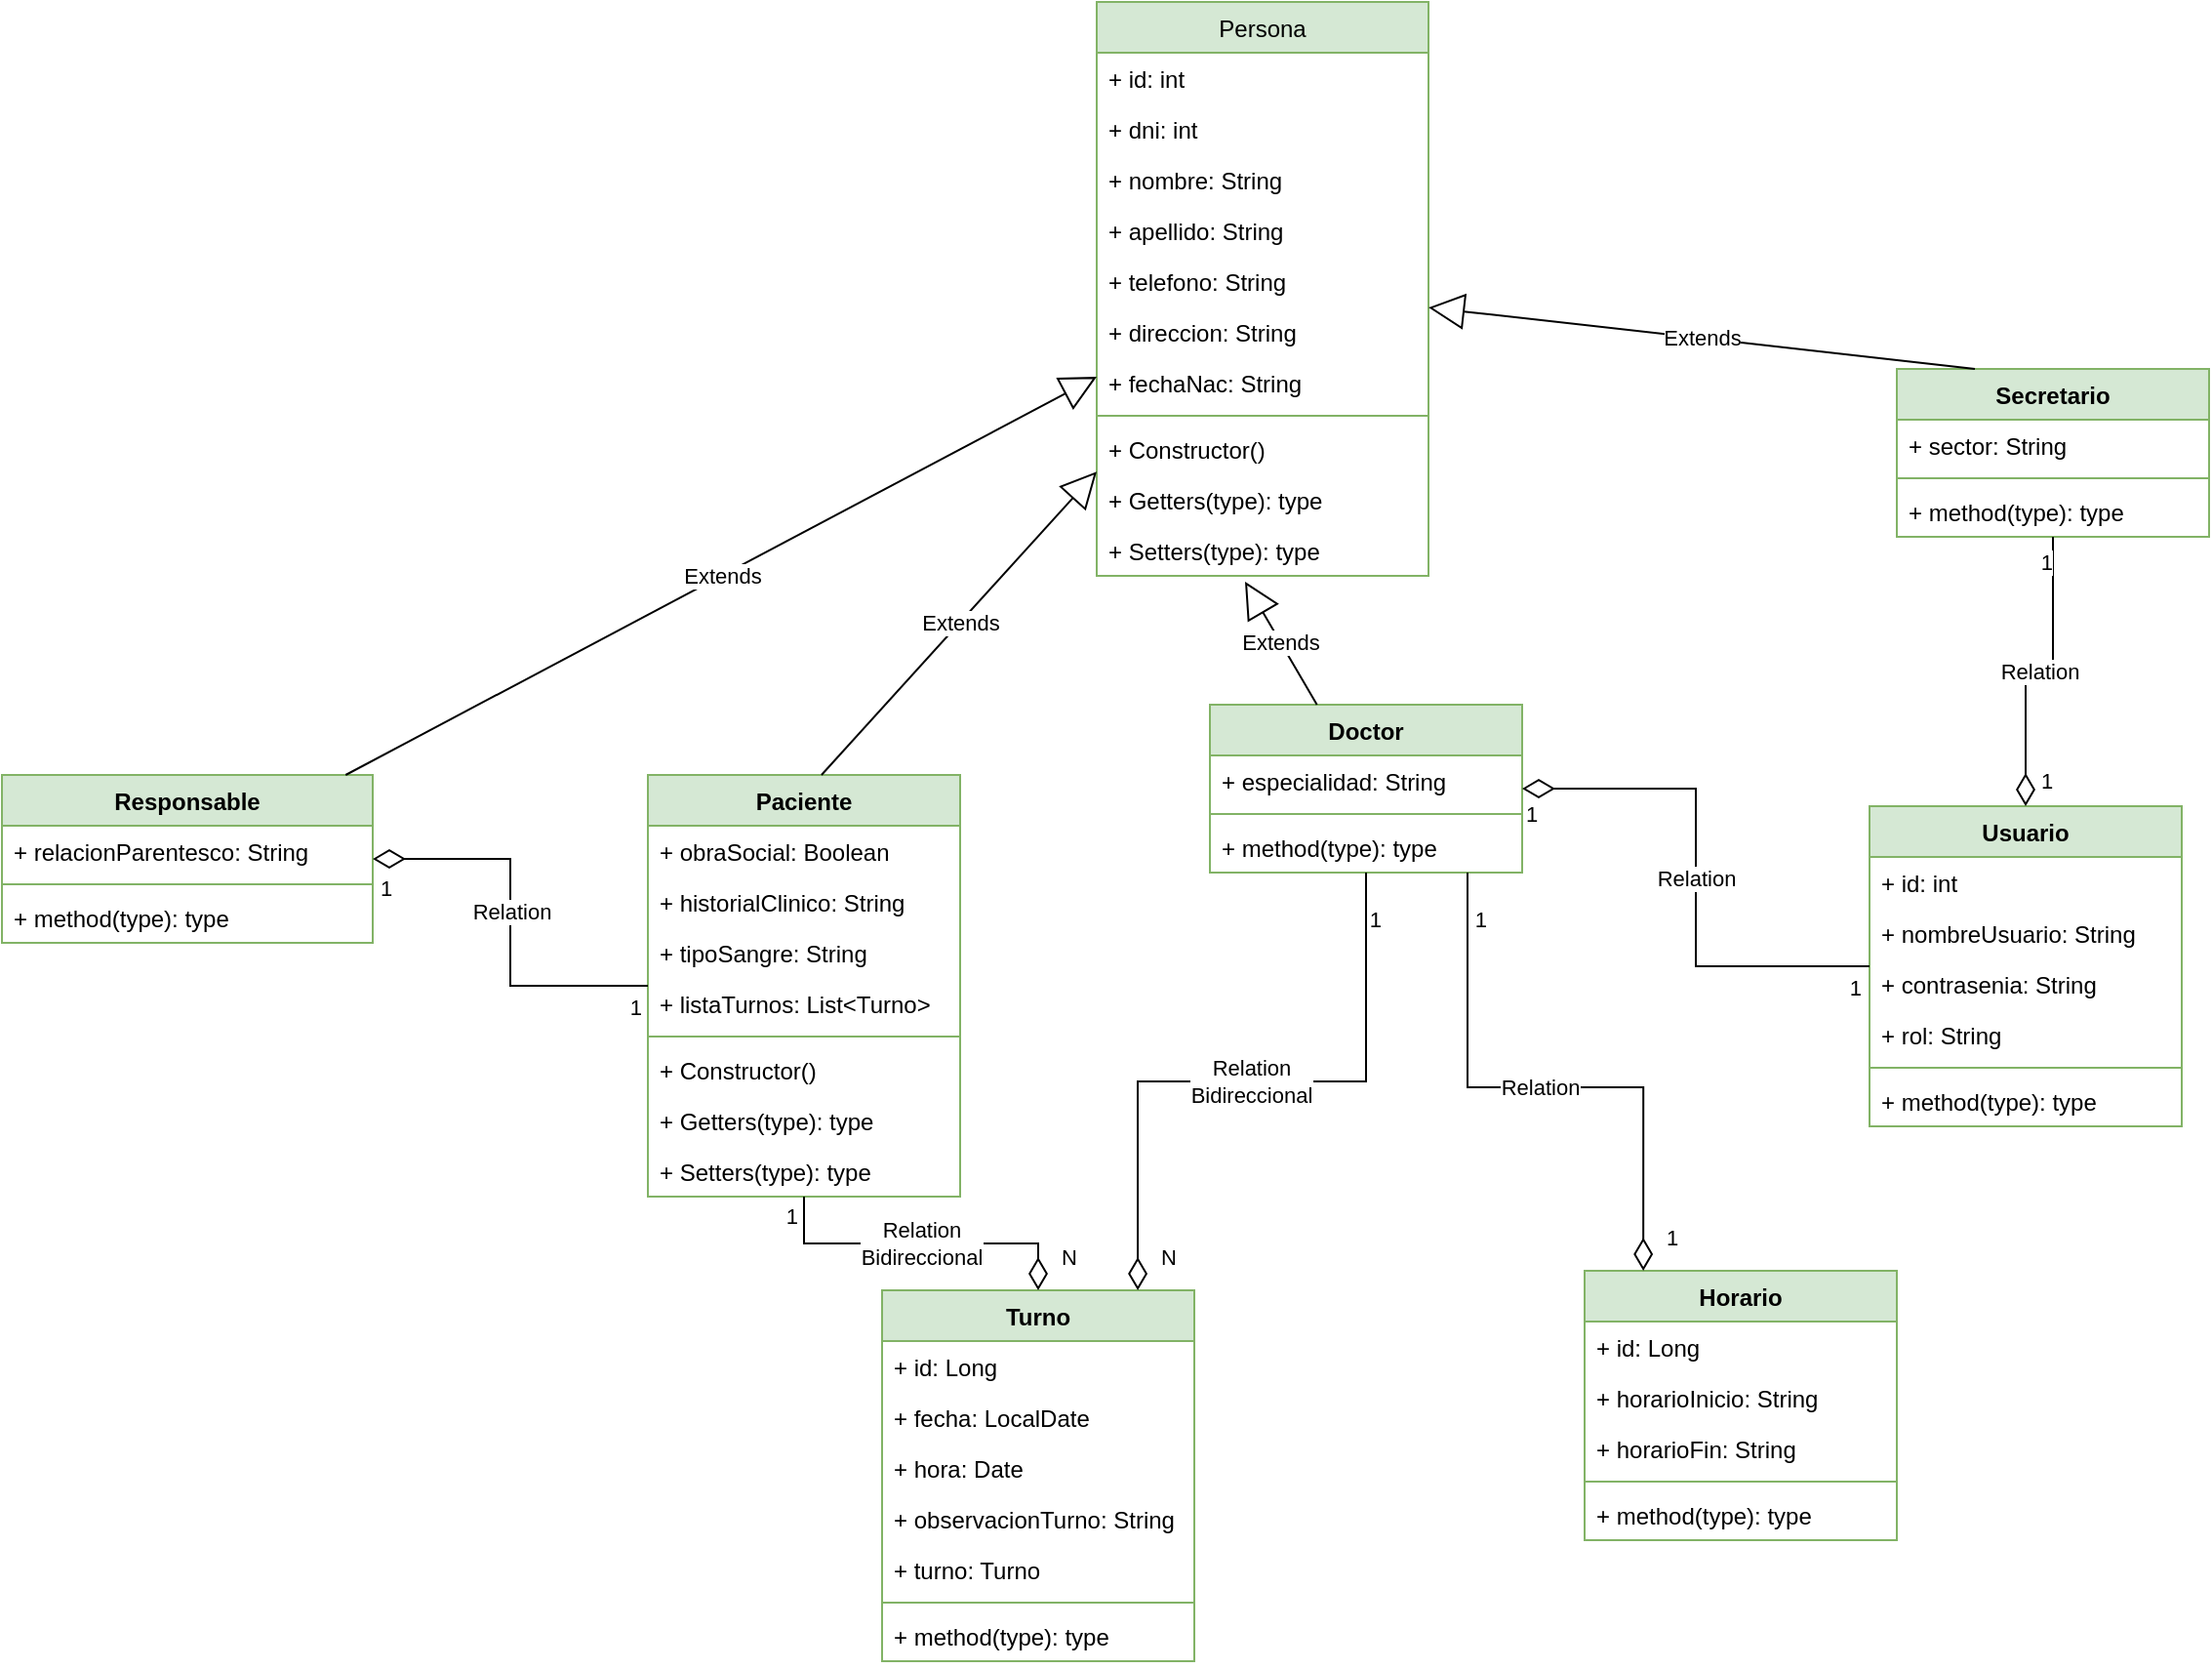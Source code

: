 <mxfile version="24.1.0" type="device">
  <diagram id="C5RBs43oDa-KdzZeNtuy" name="Page-1">
    <mxGraphModel dx="1280" dy="476" grid="1" gridSize="10" guides="1" tooltips="1" connect="1" arrows="1" fold="1" page="0" pageScale="1" pageWidth="827" pageHeight="1169" math="0" shadow="0">
      <root>
        <mxCell id="WIyWlLk6GJQsqaUBKTNV-0" />
        <mxCell id="WIyWlLk6GJQsqaUBKTNV-1" parent="WIyWlLk6GJQsqaUBKTNV-0" />
        <mxCell id="cvXtPeXC659JMZdUoa82-0" value="&lt;span style=&quot;font-weight: 400;&quot;&gt;Persona&lt;/span&gt;" style="swimlane;fontStyle=1;align=center;verticalAlign=top;childLayout=stackLayout;horizontal=1;startSize=26;horizontalStack=0;resizeParent=1;resizeParentMax=0;resizeLast=0;collapsible=1;marginBottom=0;whiteSpace=wrap;html=1;fillColor=#d5e8d4;strokeColor=#82b366;" vertex="1" parent="WIyWlLk6GJQsqaUBKTNV-1">
          <mxGeometry x="340" y="60" width="170" height="294" as="geometry">
            <mxRectangle x="340" y="60" width="90" height="30" as="alternateBounds" />
          </mxGeometry>
        </mxCell>
        <mxCell id="cvXtPeXC659JMZdUoa82-1" value="+ id: int" style="text;strokeColor=none;fillColor=none;align=left;verticalAlign=top;spacingLeft=4;spacingRight=4;overflow=hidden;rotatable=0;points=[[0,0.5],[1,0.5]];portConstraint=eastwest;whiteSpace=wrap;html=1;" vertex="1" parent="cvXtPeXC659JMZdUoa82-0">
          <mxGeometry y="26" width="170" height="26" as="geometry" />
        </mxCell>
        <mxCell id="cvXtPeXC659JMZdUoa82-2" value="+ dni: int" style="text;strokeColor=none;fillColor=none;align=left;verticalAlign=top;spacingLeft=4;spacingRight=4;overflow=hidden;rotatable=0;points=[[0,0.5],[1,0.5]];portConstraint=eastwest;whiteSpace=wrap;html=1;" vertex="1" parent="cvXtPeXC659JMZdUoa82-0">
          <mxGeometry y="52" width="170" height="26" as="geometry" />
        </mxCell>
        <mxCell id="cvXtPeXC659JMZdUoa82-3" value="+ nombre: String" style="text;strokeColor=none;fillColor=none;align=left;verticalAlign=top;spacingLeft=4;spacingRight=4;overflow=hidden;rotatable=0;points=[[0,0.5],[1,0.5]];portConstraint=eastwest;whiteSpace=wrap;html=1;" vertex="1" parent="cvXtPeXC659JMZdUoa82-0">
          <mxGeometry y="78" width="170" height="26" as="geometry" />
        </mxCell>
        <mxCell id="cvXtPeXC659JMZdUoa82-4" value="+ apellido: String" style="text;strokeColor=none;fillColor=none;align=left;verticalAlign=top;spacingLeft=4;spacingRight=4;overflow=hidden;rotatable=0;points=[[0,0.5],[1,0.5]];portConstraint=eastwest;whiteSpace=wrap;html=1;" vertex="1" parent="cvXtPeXC659JMZdUoa82-0">
          <mxGeometry y="104" width="170" height="26" as="geometry" />
        </mxCell>
        <mxCell id="cvXtPeXC659JMZdUoa82-5" value="+ telefono: String" style="text;strokeColor=none;fillColor=none;align=left;verticalAlign=top;spacingLeft=4;spacingRight=4;overflow=hidden;rotatable=0;points=[[0,0.5],[1,0.5]];portConstraint=eastwest;whiteSpace=wrap;html=1;" vertex="1" parent="cvXtPeXC659JMZdUoa82-0">
          <mxGeometry y="130" width="170" height="26" as="geometry" />
        </mxCell>
        <mxCell id="cvXtPeXC659JMZdUoa82-6" value="+ direccion: String" style="text;strokeColor=none;fillColor=none;align=left;verticalAlign=top;spacingLeft=4;spacingRight=4;overflow=hidden;rotatable=0;points=[[0,0.5],[1,0.5]];portConstraint=eastwest;whiteSpace=wrap;html=1;" vertex="1" parent="cvXtPeXC659JMZdUoa82-0">
          <mxGeometry y="156" width="170" height="26" as="geometry" />
        </mxCell>
        <mxCell id="cvXtPeXC659JMZdUoa82-7" value="+ fechaNac: String" style="text;strokeColor=none;fillColor=none;align=left;verticalAlign=top;spacingLeft=4;spacingRight=4;overflow=hidden;rotatable=0;points=[[0,0.5],[1,0.5]];portConstraint=eastwest;whiteSpace=wrap;html=1;" vertex="1" parent="cvXtPeXC659JMZdUoa82-0">
          <mxGeometry y="182" width="170" height="26" as="geometry" />
        </mxCell>
        <mxCell id="cvXtPeXC659JMZdUoa82-8" value="" style="line;strokeWidth=1;fillColor=none;align=left;verticalAlign=middle;spacingTop=-1;spacingLeft=3;spacingRight=3;rotatable=0;labelPosition=right;points=[];portConstraint=eastwest;strokeColor=inherit;" vertex="1" parent="cvXtPeXC659JMZdUoa82-0">
          <mxGeometry y="208" width="170" height="8" as="geometry" />
        </mxCell>
        <mxCell id="cvXtPeXC659JMZdUoa82-9" value="+ Constructor()" style="text;strokeColor=none;fillColor=none;align=left;verticalAlign=top;spacingLeft=4;spacingRight=4;overflow=hidden;rotatable=0;points=[[0,0.5],[1,0.5]];portConstraint=eastwest;whiteSpace=wrap;html=1;" vertex="1" parent="cvXtPeXC659JMZdUoa82-0">
          <mxGeometry y="216" width="170" height="26" as="geometry" />
        </mxCell>
        <mxCell id="cvXtPeXC659JMZdUoa82-10" value="+ Getters(type): type" style="text;strokeColor=none;fillColor=none;align=left;verticalAlign=top;spacingLeft=4;spacingRight=4;overflow=hidden;rotatable=0;points=[[0,0.5],[1,0.5]];portConstraint=eastwest;whiteSpace=wrap;html=1;" vertex="1" parent="cvXtPeXC659JMZdUoa82-0">
          <mxGeometry y="242" width="170" height="26" as="geometry" />
        </mxCell>
        <mxCell id="cvXtPeXC659JMZdUoa82-11" value="+ Setters(type): type" style="text;strokeColor=none;fillColor=none;align=left;verticalAlign=top;spacingLeft=4;spacingRight=4;overflow=hidden;rotatable=0;points=[[0,0.5],[1,0.5]];portConstraint=eastwest;whiteSpace=wrap;html=1;" vertex="1" parent="cvXtPeXC659JMZdUoa82-0">
          <mxGeometry y="268" width="170" height="26" as="geometry" />
        </mxCell>
        <mxCell id="cvXtPeXC659JMZdUoa82-12" value="Paciente" style="swimlane;fontStyle=1;align=center;verticalAlign=top;childLayout=stackLayout;horizontal=1;startSize=26;horizontalStack=0;resizeParent=1;resizeParentMax=0;resizeLast=0;collapsible=1;marginBottom=0;whiteSpace=wrap;html=1;fillColor=#d5e8d4;strokeColor=#82b366;" vertex="1" parent="WIyWlLk6GJQsqaUBKTNV-1">
          <mxGeometry x="110" y="456" width="160" height="216" as="geometry" />
        </mxCell>
        <mxCell id="cvXtPeXC659JMZdUoa82-13" value="+ obraSocial: Boolean&lt;div&gt;&lt;br&gt;&lt;/div&gt;" style="text;strokeColor=none;fillColor=none;align=left;verticalAlign=top;spacingLeft=4;spacingRight=4;overflow=hidden;rotatable=0;points=[[0,0.5],[1,0.5]];portConstraint=eastwest;whiteSpace=wrap;html=1;" vertex="1" parent="cvXtPeXC659JMZdUoa82-12">
          <mxGeometry y="26" width="160" height="26" as="geometry" />
        </mxCell>
        <mxCell id="cvXtPeXC659JMZdUoa82-14" value="+ historialClinico: String&lt;div&gt;&lt;br&gt;&lt;/div&gt;" style="text;strokeColor=none;fillColor=none;align=left;verticalAlign=top;spacingLeft=4;spacingRight=4;overflow=hidden;rotatable=0;points=[[0,0.5],[1,0.5]];portConstraint=eastwest;whiteSpace=wrap;html=1;" vertex="1" parent="cvXtPeXC659JMZdUoa82-12">
          <mxGeometry y="52" width="160" height="26" as="geometry" />
        </mxCell>
        <mxCell id="cvXtPeXC659JMZdUoa82-15" value="+ tipoSangre: String&lt;div&gt;&lt;br&gt;&lt;/div&gt;" style="text;strokeColor=none;fillColor=none;align=left;verticalAlign=top;spacingLeft=4;spacingRight=4;overflow=hidden;rotatable=0;points=[[0,0.5],[1,0.5]];portConstraint=eastwest;whiteSpace=wrap;html=1;" vertex="1" parent="cvXtPeXC659JMZdUoa82-12">
          <mxGeometry y="78" width="160" height="26" as="geometry" />
        </mxCell>
        <mxCell id="cvXtPeXC659JMZdUoa82-75" value="+ listaTurnos: List&amp;lt;Turno&amp;gt;&lt;div&gt;&lt;br&gt;&lt;/div&gt;" style="text;strokeColor=none;fillColor=none;align=left;verticalAlign=top;spacingLeft=4;spacingRight=4;overflow=hidden;rotatable=0;points=[[0,0.5],[1,0.5]];portConstraint=eastwest;whiteSpace=wrap;html=1;" vertex="1" parent="cvXtPeXC659JMZdUoa82-12">
          <mxGeometry y="104" width="160" height="26" as="geometry" />
        </mxCell>
        <mxCell id="cvXtPeXC659JMZdUoa82-16" value="" style="line;strokeWidth=1;fillColor=none;align=left;verticalAlign=middle;spacingTop=-1;spacingLeft=3;spacingRight=3;rotatable=0;labelPosition=right;points=[];portConstraint=eastwest;strokeColor=inherit;" vertex="1" parent="cvXtPeXC659JMZdUoa82-12">
          <mxGeometry y="130" width="160" height="8" as="geometry" />
        </mxCell>
        <mxCell id="cvXtPeXC659JMZdUoa82-72" value="+ Constructor()" style="text;strokeColor=none;fillColor=none;align=left;verticalAlign=top;spacingLeft=4;spacingRight=4;overflow=hidden;rotatable=0;points=[[0,0.5],[1,0.5]];portConstraint=eastwest;whiteSpace=wrap;html=1;" vertex="1" parent="cvXtPeXC659JMZdUoa82-12">
          <mxGeometry y="138" width="160" height="26" as="geometry" />
        </mxCell>
        <mxCell id="cvXtPeXC659JMZdUoa82-73" value="+ Getters(type): type" style="text;strokeColor=none;fillColor=none;align=left;verticalAlign=top;spacingLeft=4;spacingRight=4;overflow=hidden;rotatable=0;points=[[0,0.5],[1,0.5]];portConstraint=eastwest;whiteSpace=wrap;html=1;" vertex="1" parent="cvXtPeXC659JMZdUoa82-12">
          <mxGeometry y="164" width="160" height="26" as="geometry" />
        </mxCell>
        <mxCell id="cvXtPeXC659JMZdUoa82-74" value="+ Setters(type): type" style="text;strokeColor=none;fillColor=none;align=left;verticalAlign=top;spacingLeft=4;spacingRight=4;overflow=hidden;rotatable=0;points=[[0,0.5],[1,0.5]];portConstraint=eastwest;whiteSpace=wrap;html=1;" vertex="1" parent="cvXtPeXC659JMZdUoa82-12">
          <mxGeometry y="190" width="160" height="26" as="geometry" />
        </mxCell>
        <mxCell id="cvXtPeXC659JMZdUoa82-18" value="Doctor" style="swimlane;fontStyle=1;align=center;verticalAlign=top;childLayout=stackLayout;horizontal=1;startSize=26;horizontalStack=0;resizeParent=1;resizeParentMax=0;resizeLast=0;collapsible=1;marginBottom=0;whiteSpace=wrap;html=1;labelBackgroundColor=none;fillColor=#d5e8d4;strokeColor=#82b366;" vertex="1" parent="WIyWlLk6GJQsqaUBKTNV-1">
          <mxGeometry x="398" y="420" width="160" height="86" as="geometry" />
        </mxCell>
        <mxCell id="cvXtPeXC659JMZdUoa82-19" value="+ especialidad: String" style="text;strokeColor=none;fillColor=none;align=left;verticalAlign=top;spacingLeft=4;spacingRight=4;overflow=hidden;rotatable=0;points=[[0,0.5],[1,0.5]];portConstraint=eastwest;whiteSpace=wrap;html=1;" vertex="1" parent="cvXtPeXC659JMZdUoa82-18">
          <mxGeometry y="26" width="160" height="26" as="geometry" />
        </mxCell>
        <mxCell id="cvXtPeXC659JMZdUoa82-20" value="" style="line;strokeWidth=1;fillColor=none;align=left;verticalAlign=middle;spacingTop=-1;spacingLeft=3;spacingRight=3;rotatable=0;labelPosition=right;points=[];portConstraint=eastwest;strokeColor=inherit;" vertex="1" parent="cvXtPeXC659JMZdUoa82-18">
          <mxGeometry y="52" width="160" height="8" as="geometry" />
        </mxCell>
        <mxCell id="cvXtPeXC659JMZdUoa82-21" value="+ method(type): type" style="text;strokeColor=none;fillColor=none;align=left;verticalAlign=top;spacingLeft=4;spacingRight=4;overflow=hidden;rotatable=0;points=[[0,0.5],[1,0.5]];portConstraint=eastwest;whiteSpace=wrap;html=1;" vertex="1" parent="cvXtPeXC659JMZdUoa82-18">
          <mxGeometry y="60" width="160" height="26" as="geometry" />
        </mxCell>
        <mxCell id="cvXtPeXC659JMZdUoa82-22" value="Extends" style="endArrow=block;endSize=16;endFill=0;html=1;rounded=0;exitX=0.556;exitY=0;exitDx=0;exitDy=0;exitPerimeter=0;" edge="1" parent="WIyWlLk6GJQsqaUBKTNV-1" source="cvXtPeXC659JMZdUoa82-12" target="cvXtPeXC659JMZdUoa82-0">
          <mxGeometry width="160" relative="1" as="geometry">
            <mxPoint x="420" y="310" as="sourcePoint" />
            <mxPoint x="580" y="310" as="targetPoint" />
          </mxGeometry>
        </mxCell>
        <mxCell id="cvXtPeXC659JMZdUoa82-23" value="Extends" style="endArrow=block;endSize=16;endFill=0;html=1;rounded=0;entryX=0.447;entryY=1.115;entryDx=0;entryDy=0;entryPerimeter=0;" edge="1" parent="WIyWlLk6GJQsqaUBKTNV-1" source="cvXtPeXC659JMZdUoa82-18" target="cvXtPeXC659JMZdUoa82-11">
          <mxGeometry width="160" relative="1" as="geometry">
            <mxPoint x="440" y="380" as="sourcePoint" />
            <mxPoint x="600" y="380" as="targetPoint" />
          </mxGeometry>
        </mxCell>
        <mxCell id="cvXtPeXC659JMZdUoa82-24" value="Secretario" style="swimlane;fontStyle=1;align=center;verticalAlign=top;childLayout=stackLayout;horizontal=1;startSize=26;horizontalStack=0;resizeParent=1;resizeParentMax=0;resizeLast=0;collapsible=1;marginBottom=0;whiteSpace=wrap;html=1;fillColor=#d5e8d4;strokeColor=#82b366;" vertex="1" parent="WIyWlLk6GJQsqaUBKTNV-1">
          <mxGeometry x="750" y="248" width="160" height="86" as="geometry" />
        </mxCell>
        <mxCell id="cvXtPeXC659JMZdUoa82-25" value="+ sector: String" style="text;strokeColor=none;fillColor=none;align=left;verticalAlign=top;spacingLeft=4;spacingRight=4;overflow=hidden;rotatable=0;points=[[0,0.5],[1,0.5]];portConstraint=eastwest;whiteSpace=wrap;html=1;" vertex="1" parent="cvXtPeXC659JMZdUoa82-24">
          <mxGeometry y="26" width="160" height="26" as="geometry" />
        </mxCell>
        <mxCell id="cvXtPeXC659JMZdUoa82-26" value="" style="line;strokeWidth=1;fillColor=none;align=left;verticalAlign=middle;spacingTop=-1;spacingLeft=3;spacingRight=3;rotatable=0;labelPosition=right;points=[];portConstraint=eastwest;strokeColor=inherit;" vertex="1" parent="cvXtPeXC659JMZdUoa82-24">
          <mxGeometry y="52" width="160" height="8" as="geometry" />
        </mxCell>
        <mxCell id="cvXtPeXC659JMZdUoa82-27" value="+ method(type): type" style="text;strokeColor=none;fillColor=none;align=left;verticalAlign=top;spacingLeft=4;spacingRight=4;overflow=hidden;rotatable=0;points=[[0,0.5],[1,0.5]];portConstraint=eastwest;whiteSpace=wrap;html=1;" vertex="1" parent="cvXtPeXC659JMZdUoa82-24">
          <mxGeometry y="60" width="160" height="26" as="geometry" />
        </mxCell>
        <mxCell id="cvXtPeXC659JMZdUoa82-28" value="Extends" style="endArrow=block;endSize=16;endFill=0;html=1;rounded=0;exitX=0.25;exitY=0;exitDx=0;exitDy=0;" edge="1" parent="WIyWlLk6GJQsqaUBKTNV-1" source="cvXtPeXC659JMZdUoa82-24" target="cvXtPeXC659JMZdUoa82-0">
          <mxGeometry width="160" relative="1" as="geometry">
            <mxPoint x="450" y="380" as="sourcePoint" />
            <mxPoint x="420" y="90" as="targetPoint" />
          </mxGeometry>
        </mxCell>
        <mxCell id="cvXtPeXC659JMZdUoa82-29" value="Turno" style="swimlane;fontStyle=1;align=center;verticalAlign=top;childLayout=stackLayout;horizontal=1;startSize=26;horizontalStack=0;resizeParent=1;resizeParentMax=0;resizeLast=0;collapsible=1;marginBottom=0;whiteSpace=wrap;html=1;fillColor=#d5e8d4;strokeColor=#82b366;" vertex="1" parent="WIyWlLk6GJQsqaUBKTNV-1">
          <mxGeometry x="230" y="720" width="160" height="190" as="geometry" />
        </mxCell>
        <mxCell id="cvXtPeXC659JMZdUoa82-30" value="+ id: Long" style="text;strokeColor=none;fillColor=none;align=left;verticalAlign=top;spacingLeft=4;spacingRight=4;overflow=hidden;rotatable=0;points=[[0,0.5],[1,0.5]];portConstraint=eastwest;whiteSpace=wrap;html=1;" vertex="1" parent="cvXtPeXC659JMZdUoa82-29">
          <mxGeometry y="26" width="160" height="26" as="geometry" />
        </mxCell>
        <mxCell id="cvXtPeXC659JMZdUoa82-31" value="+ fecha: LocalDate" style="text;strokeColor=none;fillColor=none;align=left;verticalAlign=top;spacingLeft=4;spacingRight=4;overflow=hidden;rotatable=0;points=[[0,0.5],[1,0.5]];portConstraint=eastwest;whiteSpace=wrap;html=1;" vertex="1" parent="cvXtPeXC659JMZdUoa82-29">
          <mxGeometry y="52" width="160" height="26" as="geometry" />
        </mxCell>
        <mxCell id="cvXtPeXC659JMZdUoa82-32" value="+ hora: Date" style="text;strokeColor=none;fillColor=none;align=left;verticalAlign=top;spacingLeft=4;spacingRight=4;overflow=hidden;rotatable=0;points=[[0,0.5],[1,0.5]];portConstraint=eastwest;whiteSpace=wrap;html=1;" vertex="1" parent="cvXtPeXC659JMZdUoa82-29">
          <mxGeometry y="78" width="160" height="26" as="geometry" />
        </mxCell>
        <mxCell id="cvXtPeXC659JMZdUoa82-33" value="+ observacionTurno: String" style="text;strokeColor=none;fillColor=none;align=left;verticalAlign=top;spacingLeft=4;spacingRight=4;overflow=hidden;rotatable=0;points=[[0,0.5],[1,0.5]];portConstraint=eastwest;whiteSpace=wrap;html=1;" vertex="1" parent="cvXtPeXC659JMZdUoa82-29">
          <mxGeometry y="104" width="160" height="26" as="geometry" />
        </mxCell>
        <mxCell id="cvXtPeXC659JMZdUoa82-76" value="+ turno: Turno" style="text;strokeColor=none;fillColor=none;align=left;verticalAlign=top;spacingLeft=4;spacingRight=4;overflow=hidden;rotatable=0;points=[[0,0.5],[1,0.5]];portConstraint=eastwest;whiteSpace=wrap;html=1;" vertex="1" parent="cvXtPeXC659JMZdUoa82-29">
          <mxGeometry y="130" width="160" height="26" as="geometry" />
        </mxCell>
        <mxCell id="cvXtPeXC659JMZdUoa82-34" value="" style="line;strokeWidth=1;fillColor=none;align=left;verticalAlign=middle;spacingTop=-1;spacingLeft=3;spacingRight=3;rotatable=0;labelPosition=right;points=[];portConstraint=eastwest;strokeColor=inherit;" vertex="1" parent="cvXtPeXC659JMZdUoa82-29">
          <mxGeometry y="156" width="160" height="8" as="geometry" />
        </mxCell>
        <mxCell id="cvXtPeXC659JMZdUoa82-35" value="+ method(type): type" style="text;strokeColor=none;fillColor=none;align=left;verticalAlign=top;spacingLeft=4;spacingRight=4;overflow=hidden;rotatable=0;points=[[0,0.5],[1,0.5]];portConstraint=eastwest;whiteSpace=wrap;html=1;" vertex="1" parent="cvXtPeXC659JMZdUoa82-29">
          <mxGeometry y="164" width="160" height="26" as="geometry" />
        </mxCell>
        <mxCell id="cvXtPeXC659JMZdUoa82-36" value="Responsable" style="swimlane;fontStyle=1;align=center;verticalAlign=top;childLayout=stackLayout;horizontal=1;startSize=26;horizontalStack=0;resizeParent=1;resizeParentMax=0;resizeLast=0;collapsible=1;marginBottom=0;whiteSpace=wrap;html=1;fillColor=#d5e8d4;strokeColor=#82b366;" vertex="1" parent="WIyWlLk6GJQsqaUBKTNV-1">
          <mxGeometry x="-221" y="456" width="190" height="86" as="geometry" />
        </mxCell>
        <mxCell id="cvXtPeXC659JMZdUoa82-37" value="+ relacionParentesco: String" style="text;strokeColor=none;fillColor=none;align=left;verticalAlign=top;spacingLeft=4;spacingRight=4;overflow=hidden;rotatable=0;points=[[0,0.5],[1,0.5]];portConstraint=eastwest;whiteSpace=wrap;html=1;" vertex="1" parent="cvXtPeXC659JMZdUoa82-36">
          <mxGeometry y="26" width="190" height="26" as="geometry" />
        </mxCell>
        <mxCell id="cvXtPeXC659JMZdUoa82-38" value="" style="line;strokeWidth=1;fillColor=none;align=left;verticalAlign=middle;spacingTop=-1;spacingLeft=3;spacingRight=3;rotatable=0;labelPosition=right;points=[];portConstraint=eastwest;strokeColor=inherit;" vertex="1" parent="cvXtPeXC659JMZdUoa82-36">
          <mxGeometry y="52" width="190" height="8" as="geometry" />
        </mxCell>
        <mxCell id="cvXtPeXC659JMZdUoa82-39" value="+ method(type): type" style="text;strokeColor=none;fillColor=none;align=left;verticalAlign=top;spacingLeft=4;spacingRight=4;overflow=hidden;rotatable=0;points=[[0,0.5],[1,0.5]];portConstraint=eastwest;whiteSpace=wrap;html=1;" vertex="1" parent="cvXtPeXC659JMZdUoa82-36">
          <mxGeometry y="60" width="190" height="26" as="geometry" />
        </mxCell>
        <mxCell id="cvXtPeXC659JMZdUoa82-40" value="Relation" style="endArrow=none;html=1;endSize=12;startArrow=diamondThin;startSize=14;startFill=0;edgeStyle=orthogonalEdgeStyle;rounded=0;endFill=0;" edge="1" parent="WIyWlLk6GJQsqaUBKTNV-1" source="cvXtPeXC659JMZdUoa82-36" target="cvXtPeXC659JMZdUoa82-12">
          <mxGeometry x="-0.053" relative="1" as="geometry">
            <mxPoint x="-50" y="510" as="sourcePoint" />
            <mxPoint x="140" y="510" as="targetPoint" />
            <mxPoint as="offset" />
          </mxGeometry>
        </mxCell>
        <mxCell id="cvXtPeXC659JMZdUoa82-41" value="1" style="edgeLabel;resizable=0;html=1;align=left;verticalAlign=top;rotation=0;" connectable="0" vertex="1" parent="cvXtPeXC659JMZdUoa82-40">
          <mxGeometry x="-1" relative="1" as="geometry">
            <mxPoint x="2" y="2" as="offset" />
          </mxGeometry>
        </mxCell>
        <mxCell id="cvXtPeXC659JMZdUoa82-42" value="1" style="edgeLabel;resizable=0;html=1;align=right;verticalAlign=top;" connectable="0" vertex="1" parent="cvXtPeXC659JMZdUoa82-40">
          <mxGeometry x="1" relative="1" as="geometry">
            <mxPoint x="-3" y="-2" as="offset" />
          </mxGeometry>
        </mxCell>
        <mxCell id="cvXtPeXC659JMZdUoa82-43" value="Relation&lt;div&gt;Bidireccional&lt;br&gt;&lt;/div&gt;" style="endArrow=none;html=1;endSize=12;startArrow=diamondThin;startSize=14;startFill=0;edgeStyle=orthogonalEdgeStyle;rounded=0;exitX=0.819;exitY=0;exitDx=0;exitDy=0;exitPerimeter=0;endFill=0;" edge="1" parent="WIyWlLk6GJQsqaUBKTNV-1" source="cvXtPeXC659JMZdUoa82-29" target="cvXtPeXC659JMZdUoa82-18">
          <mxGeometry relative="1" as="geometry">
            <mxPoint x="410" y="710" as="sourcePoint" />
            <mxPoint x="530" y="630" as="targetPoint" />
          </mxGeometry>
        </mxCell>
        <mxCell id="cvXtPeXC659JMZdUoa82-44" value="N" style="edgeLabel;resizable=0;html=1;align=left;verticalAlign=top;" connectable="0" vertex="1" parent="cvXtPeXC659JMZdUoa82-43">
          <mxGeometry x="-1" relative="1" as="geometry">
            <mxPoint x="10" y="-30" as="offset" />
          </mxGeometry>
        </mxCell>
        <mxCell id="cvXtPeXC659JMZdUoa82-45" value="1" style="edgeLabel;resizable=0;html=1;align=right;verticalAlign=top;" connectable="0" vertex="1" parent="cvXtPeXC659JMZdUoa82-43">
          <mxGeometry x="1" relative="1" as="geometry">
            <mxPoint x="8" y="11" as="offset" />
          </mxGeometry>
        </mxCell>
        <mxCell id="cvXtPeXC659JMZdUoa82-46" value="Relation&lt;div&gt;Bidireccional&lt;/div&gt;" style="endArrow=none;html=1;endSize=12;startArrow=diamondThin;startSize=14;startFill=0;edgeStyle=orthogonalEdgeStyle;rounded=0;endFill=0;" edge="1" parent="WIyWlLk6GJQsqaUBKTNV-1" source="cvXtPeXC659JMZdUoa82-29" target="cvXtPeXC659JMZdUoa82-12">
          <mxGeometry relative="1" as="geometry">
            <mxPoint x="90" y="620" as="sourcePoint" />
            <mxPoint x="250" y="620" as="targetPoint" />
          </mxGeometry>
        </mxCell>
        <mxCell id="cvXtPeXC659JMZdUoa82-47" value="1" style="edgeLabel;resizable=0;html=1;align=right;verticalAlign=top;" connectable="0" vertex="1" parent="cvXtPeXC659JMZdUoa82-46">
          <mxGeometry x="1" relative="1" as="geometry">
            <mxPoint x="-3" y="-3" as="offset" />
          </mxGeometry>
        </mxCell>
        <mxCell id="cvXtPeXC659JMZdUoa82-48" value="N" style="edgeLabel;resizable=0;html=1;align=left;verticalAlign=top;" connectable="0" vertex="1" parent="WIyWlLk6GJQsqaUBKTNV-1">
          <mxGeometry x="320" y="690" as="geometry" />
        </mxCell>
        <mxCell id="cvXtPeXC659JMZdUoa82-49" value="Usuario" style="swimlane;fontStyle=1;align=center;verticalAlign=top;childLayout=stackLayout;horizontal=1;startSize=26;horizontalStack=0;resizeParent=1;resizeParentMax=0;resizeLast=0;collapsible=1;marginBottom=0;whiteSpace=wrap;html=1;fillColor=#d5e8d4;strokeColor=#82b366;" vertex="1" parent="WIyWlLk6GJQsqaUBKTNV-1">
          <mxGeometry x="736" y="472" width="160" height="164" as="geometry" />
        </mxCell>
        <mxCell id="cvXtPeXC659JMZdUoa82-50" value="+ id: int" style="text;strokeColor=none;fillColor=none;align=left;verticalAlign=top;spacingLeft=4;spacingRight=4;overflow=hidden;rotatable=0;points=[[0,0.5],[1,0.5]];portConstraint=eastwest;whiteSpace=wrap;html=1;" vertex="1" parent="cvXtPeXC659JMZdUoa82-49">
          <mxGeometry y="26" width="160" height="26" as="geometry" />
        </mxCell>
        <mxCell id="cvXtPeXC659JMZdUoa82-51" value="+ nombreUsuario: String" style="text;strokeColor=none;fillColor=none;align=left;verticalAlign=top;spacingLeft=4;spacingRight=4;overflow=hidden;rotatable=0;points=[[0,0.5],[1,0.5]];portConstraint=eastwest;whiteSpace=wrap;html=1;" vertex="1" parent="cvXtPeXC659JMZdUoa82-49">
          <mxGeometry y="52" width="160" height="26" as="geometry" />
        </mxCell>
        <mxCell id="cvXtPeXC659JMZdUoa82-52" value="+ contrasenia: String" style="text;strokeColor=none;fillColor=none;align=left;verticalAlign=top;spacingLeft=4;spacingRight=4;overflow=hidden;rotatable=0;points=[[0,0.5],[1,0.5]];portConstraint=eastwest;whiteSpace=wrap;html=1;" vertex="1" parent="cvXtPeXC659JMZdUoa82-49">
          <mxGeometry y="78" width="160" height="26" as="geometry" />
        </mxCell>
        <mxCell id="cvXtPeXC659JMZdUoa82-53" value="+ rol: String" style="text;strokeColor=none;fillColor=none;align=left;verticalAlign=top;spacingLeft=4;spacingRight=4;overflow=hidden;rotatable=0;points=[[0,0.5],[1,0.5]];portConstraint=eastwest;whiteSpace=wrap;html=1;" vertex="1" parent="cvXtPeXC659JMZdUoa82-49">
          <mxGeometry y="104" width="160" height="26" as="geometry" />
        </mxCell>
        <mxCell id="cvXtPeXC659JMZdUoa82-54" value="" style="line;strokeWidth=1;fillColor=none;align=left;verticalAlign=middle;spacingTop=-1;spacingLeft=3;spacingRight=3;rotatable=0;labelPosition=right;points=[];portConstraint=eastwest;strokeColor=inherit;" vertex="1" parent="cvXtPeXC659JMZdUoa82-49">
          <mxGeometry y="130" width="160" height="8" as="geometry" />
        </mxCell>
        <mxCell id="cvXtPeXC659JMZdUoa82-55" value="+ method(type): type" style="text;strokeColor=none;fillColor=none;align=left;verticalAlign=top;spacingLeft=4;spacingRight=4;overflow=hidden;rotatable=0;points=[[0,0.5],[1,0.5]];portConstraint=eastwest;whiteSpace=wrap;html=1;" vertex="1" parent="cvXtPeXC659JMZdUoa82-49">
          <mxGeometry y="138" width="160" height="26" as="geometry" />
        </mxCell>
        <mxCell id="cvXtPeXC659JMZdUoa82-56" value="Horario" style="swimlane;fontStyle=1;align=center;verticalAlign=top;childLayout=stackLayout;horizontal=1;startSize=26;horizontalStack=0;resizeParent=1;resizeParentMax=0;resizeLast=0;collapsible=1;marginBottom=0;whiteSpace=wrap;html=1;fillColor=#d5e8d4;strokeColor=#82b366;" vertex="1" parent="WIyWlLk6GJQsqaUBKTNV-1">
          <mxGeometry x="590" y="710" width="160" height="138" as="geometry" />
        </mxCell>
        <mxCell id="cvXtPeXC659JMZdUoa82-57" value="+ id: Long" style="text;strokeColor=none;fillColor=none;align=left;verticalAlign=top;spacingLeft=4;spacingRight=4;overflow=hidden;rotatable=0;points=[[0,0.5],[1,0.5]];portConstraint=eastwest;whiteSpace=wrap;html=1;" vertex="1" parent="cvXtPeXC659JMZdUoa82-56">
          <mxGeometry y="26" width="160" height="26" as="geometry" />
        </mxCell>
        <mxCell id="cvXtPeXC659JMZdUoa82-58" value="+ horarioInicio: String" style="text;strokeColor=none;fillColor=none;align=left;verticalAlign=top;spacingLeft=4;spacingRight=4;overflow=hidden;rotatable=0;points=[[0,0.5],[1,0.5]];portConstraint=eastwest;whiteSpace=wrap;html=1;" vertex="1" parent="cvXtPeXC659JMZdUoa82-56">
          <mxGeometry y="52" width="160" height="26" as="geometry" />
        </mxCell>
        <mxCell id="cvXtPeXC659JMZdUoa82-59" value="+ horarioFin: String&amp;nbsp;" style="text;strokeColor=none;fillColor=none;align=left;verticalAlign=top;spacingLeft=4;spacingRight=4;overflow=hidden;rotatable=0;points=[[0,0.5],[1,0.5]];portConstraint=eastwest;whiteSpace=wrap;html=1;" vertex="1" parent="cvXtPeXC659JMZdUoa82-56">
          <mxGeometry y="78" width="160" height="26" as="geometry" />
        </mxCell>
        <mxCell id="cvXtPeXC659JMZdUoa82-60" value="" style="line;strokeWidth=1;fillColor=none;align=left;verticalAlign=middle;spacingTop=-1;spacingLeft=3;spacingRight=3;rotatable=0;labelPosition=right;points=[];portConstraint=eastwest;strokeColor=inherit;" vertex="1" parent="cvXtPeXC659JMZdUoa82-56">
          <mxGeometry y="104" width="160" height="8" as="geometry" />
        </mxCell>
        <mxCell id="cvXtPeXC659JMZdUoa82-61" value="+ method(type): type" style="text;strokeColor=none;fillColor=none;align=left;verticalAlign=top;spacingLeft=4;spacingRight=4;overflow=hidden;rotatable=0;points=[[0,0.5],[1,0.5]];portConstraint=eastwest;whiteSpace=wrap;html=1;" vertex="1" parent="cvXtPeXC659JMZdUoa82-56">
          <mxGeometry y="112" width="160" height="26" as="geometry" />
        </mxCell>
        <mxCell id="cvXtPeXC659JMZdUoa82-62" value="Extends" style="endArrow=block;endSize=16;endFill=0;html=1;rounded=0;" edge="1" parent="WIyWlLk6GJQsqaUBKTNV-1" source="cvXtPeXC659JMZdUoa82-36" target="cvXtPeXC659JMZdUoa82-0">
          <mxGeometry width="160" relative="1" as="geometry">
            <mxPoint x="90" y="380" as="sourcePoint" />
            <mxPoint x="250" y="380" as="targetPoint" />
          </mxGeometry>
        </mxCell>
        <mxCell id="cvXtPeXC659JMZdUoa82-63" value="Relation" style="endArrow=none;html=1;endSize=12;startArrow=diamondThin;startSize=14;startFill=0;edgeStyle=orthogonalEdgeStyle;rounded=0;exitX=0.188;exitY=0;exitDx=0;exitDy=0;exitPerimeter=0;endFill=0;" edge="1" parent="WIyWlLk6GJQsqaUBKTNV-1" source="cvXtPeXC659JMZdUoa82-56" target="cvXtPeXC659JMZdUoa82-18">
          <mxGeometry relative="1" as="geometry">
            <mxPoint x="550" y="650" as="sourcePoint" />
            <mxPoint x="560" y="616" as="targetPoint" />
            <Array as="points">
              <mxPoint x="620" y="616" />
              <mxPoint x="530" y="616" />
            </Array>
          </mxGeometry>
        </mxCell>
        <mxCell id="cvXtPeXC659JMZdUoa82-64" value="1" style="edgeLabel;resizable=0;html=1;align=left;verticalAlign=top;" connectable="0" vertex="1" parent="cvXtPeXC659JMZdUoa82-63">
          <mxGeometry x="-1" relative="1" as="geometry">
            <mxPoint x="10" y="-30" as="offset" />
          </mxGeometry>
        </mxCell>
        <mxCell id="cvXtPeXC659JMZdUoa82-65" value="1" style="edgeLabel;resizable=0;html=1;align=right;verticalAlign=top;" connectable="0" vertex="1" parent="cvXtPeXC659JMZdUoa82-63">
          <mxGeometry x="1" relative="1" as="geometry">
            <mxPoint x="10" y="11" as="offset" />
          </mxGeometry>
        </mxCell>
        <mxCell id="cvXtPeXC659JMZdUoa82-66" value="Relation" style="endArrow=none;html=1;endSize=12;startArrow=diamondThin;startSize=14;startFill=0;edgeStyle=orthogonalEdgeStyle;rounded=0;endFill=0;" edge="1" parent="WIyWlLk6GJQsqaUBKTNV-1" source="cvXtPeXC659JMZdUoa82-18" target="cvXtPeXC659JMZdUoa82-49">
          <mxGeometry relative="1" as="geometry">
            <mxPoint x="690" y="415.44" as="sourcePoint" />
            <mxPoint x="850" y="415.44" as="targetPoint" />
          </mxGeometry>
        </mxCell>
        <mxCell id="cvXtPeXC659JMZdUoa82-67" value="1" style="edgeLabel;resizable=0;html=1;align=left;verticalAlign=top;" connectable="0" vertex="1" parent="cvXtPeXC659JMZdUoa82-66">
          <mxGeometry x="-1" relative="1" as="geometry" />
        </mxCell>
        <mxCell id="cvXtPeXC659JMZdUoa82-68" value="1" style="edgeLabel;resizable=0;html=1;align=right;verticalAlign=top;" connectable="0" vertex="1" parent="cvXtPeXC659JMZdUoa82-66">
          <mxGeometry x="1" relative="1" as="geometry">
            <mxPoint x="-4" y="-2" as="offset" />
          </mxGeometry>
        </mxCell>
        <mxCell id="cvXtPeXC659JMZdUoa82-69" value="Relation" style="endArrow=none;html=1;endSize=12;startArrow=diamondThin;startSize=14;startFill=0;edgeStyle=orthogonalEdgeStyle;rounded=0;endFill=0;" edge="1" parent="WIyWlLk6GJQsqaUBKTNV-1" source="cvXtPeXC659JMZdUoa82-49" target="cvXtPeXC659JMZdUoa82-24">
          <mxGeometry relative="1" as="geometry">
            <mxPoint x="930" y="430" as="sourcePoint" />
            <mxPoint x="1090" y="430" as="targetPoint" />
          </mxGeometry>
        </mxCell>
        <mxCell id="cvXtPeXC659JMZdUoa82-70" value="1" style="edgeLabel;resizable=0;html=1;align=left;verticalAlign=top;" connectable="0" vertex="1" parent="cvXtPeXC659JMZdUoa82-69">
          <mxGeometry x="-1" relative="1" as="geometry">
            <mxPoint x="6" y="-26" as="offset" />
          </mxGeometry>
        </mxCell>
        <mxCell id="cvXtPeXC659JMZdUoa82-71" value="1" style="edgeLabel;resizable=0;html=1;align=right;verticalAlign=top;" connectable="0" vertex="1" parent="cvXtPeXC659JMZdUoa82-69">
          <mxGeometry x="1" relative="1" as="geometry" />
        </mxCell>
      </root>
    </mxGraphModel>
  </diagram>
</mxfile>
